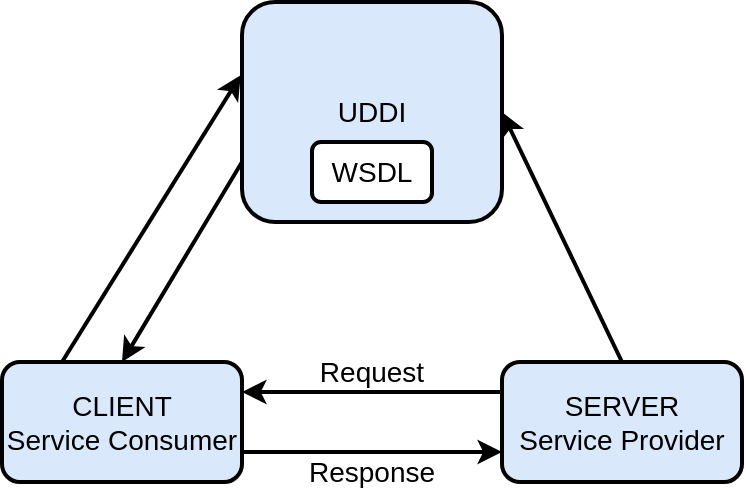 <mxfile version="21.0.2" type="device"><diagram name="Page-1" id="vr2OUX_7Qn2mk34QxgKS"><mxGraphModel dx="794" dy="434" grid="1" gridSize="10" guides="1" tooltips="1" connect="1" arrows="1" fold="1" page="1" pageScale="1" pageWidth="850" pageHeight="1100" math="0" shadow="0"><root><mxCell id="0"/><mxCell id="1" parent="0"/><mxCell id="ttAXF-z6e8pffiAoPrgu-1" value="&lt;font style=&quot;font-size: 14px;&quot;&gt;CLIENT&lt;br&gt;Service Consumer&lt;/font&gt;" style="rounded=1;whiteSpace=wrap;html=1;strokeWidth=2;fillColor=#dae8fc;strokeColor=#000000;" vertex="1" parent="1"><mxGeometry x="360" y="340" width="120" height="60" as="geometry"/></mxCell><mxCell id="ttAXF-z6e8pffiAoPrgu-2" value="&lt;font style=&quot;font-size: 14px;&quot;&gt;SERVER&lt;br&gt;Service Provider&lt;/font&gt;" style="rounded=1;whiteSpace=wrap;html=1;strokeWidth=2;fillColor=#dae8fc;strokeColor=#000000;" vertex="1" parent="1"><mxGeometry x="610" y="340" width="120" height="60" as="geometry"/></mxCell><mxCell id="ttAXF-z6e8pffiAoPrgu-3" value="&lt;span style=&quot;font-size: 14px;&quot;&gt;UDDI&lt;/span&gt;" style="rounded=1;whiteSpace=wrap;html=1;strokeWidth=2;fillColor=#dae8fc;strokeColor=#000000;" vertex="1" parent="1"><mxGeometry x="480" y="160" width="130" height="110" as="geometry"/></mxCell><mxCell id="ttAXF-z6e8pffiAoPrgu-7" value="&lt;font style=&quot;font-size: 14px;&quot;&gt;WSDL&lt;/font&gt;" style="rounded=1;whiteSpace=wrap;html=1;strokeWidth=2;" vertex="1" parent="1"><mxGeometry x="515" y="230" width="60" height="30" as="geometry"/></mxCell><mxCell id="ttAXF-z6e8pffiAoPrgu-8" value="" style="endArrow=classic;html=1;rounded=0;entryX=1;entryY=0.25;entryDx=0;entryDy=0;exitX=0;exitY=0.25;exitDx=0;exitDy=0;strokeWidth=2;" edge="1" parent="1" source="ttAXF-z6e8pffiAoPrgu-2" target="ttAXF-z6e8pffiAoPrgu-1"><mxGeometry width="50" height="50" relative="1" as="geometry"><mxPoint x="350" y="280" as="sourcePoint"/><mxPoint x="400" y="230" as="targetPoint"/></mxGeometry></mxCell><mxCell id="ttAXF-z6e8pffiAoPrgu-9" value="" style="endArrow=classic;html=1;rounded=0;entryX=0;entryY=0.75;entryDx=0;entryDy=0;exitX=1;exitY=0.75;exitDx=0;exitDy=0;strokeWidth=2;" edge="1" parent="1" source="ttAXF-z6e8pffiAoPrgu-1" target="ttAXF-z6e8pffiAoPrgu-2"><mxGeometry width="50" height="50" relative="1" as="geometry"><mxPoint x="620" y="365" as="sourcePoint"/><mxPoint x="490" y="365" as="targetPoint"/></mxGeometry></mxCell><mxCell id="ttAXF-z6e8pffiAoPrgu-10" value="" style="endArrow=classic;html=1;rounded=0;entryX=1;entryY=0.5;entryDx=0;entryDy=0;exitX=0.5;exitY=0;exitDx=0;exitDy=0;strokeWidth=2;" edge="1" parent="1" source="ttAXF-z6e8pffiAoPrgu-2" target="ttAXF-z6e8pffiAoPrgu-3"><mxGeometry width="50" height="50" relative="1" as="geometry"><mxPoint x="750" y="240" as="sourcePoint"/><mxPoint x="620" y="240" as="targetPoint"/></mxGeometry></mxCell><mxCell id="ttAXF-z6e8pffiAoPrgu-11" value="" style="endArrow=classic;html=1;rounded=0;strokeWidth=2;entryX=-0.005;entryY=0.333;entryDx=0;entryDy=0;entryPerimeter=0;exitX=0.25;exitY=0;exitDx=0;exitDy=0;" edge="1" parent="1" source="ttAXF-z6e8pffiAoPrgu-1" target="ttAXF-z6e8pffiAoPrgu-3"><mxGeometry width="50" height="50" relative="1" as="geometry"><mxPoint x="350" y="280" as="sourcePoint"/><mxPoint x="400" y="230" as="targetPoint"/></mxGeometry></mxCell><mxCell id="ttAXF-z6e8pffiAoPrgu-12" value="" style="endArrow=classic;html=1;rounded=0;strokeWidth=2;entryX=0.5;entryY=0;entryDx=0;entryDy=0;" edge="1" parent="1" target="ttAXF-z6e8pffiAoPrgu-1"><mxGeometry width="50" height="50" relative="1" as="geometry"><mxPoint x="480" y="240" as="sourcePoint"/><mxPoint x="489" y="207" as="targetPoint"/></mxGeometry></mxCell><mxCell id="ttAXF-z6e8pffiAoPrgu-13" value="&lt;font style=&quot;font-size: 14px;&quot;&gt;Request&lt;/font&gt;" style="text;html=1;strokeColor=none;fillColor=none;align=center;verticalAlign=middle;whiteSpace=wrap;rounded=0;" vertex="1" parent="1"><mxGeometry x="505" y="330" width="80" height="30" as="geometry"/></mxCell><mxCell id="ttAXF-z6e8pffiAoPrgu-15" value="&lt;font style=&quot;font-size: 14px;&quot;&gt;Response&lt;/font&gt;" style="text;html=1;strokeColor=none;fillColor=none;align=center;verticalAlign=middle;whiteSpace=wrap;rounded=0;" vertex="1" parent="1"><mxGeometry x="505" y="380" width="80" height="30" as="geometry"/></mxCell></root></mxGraphModel></diagram></mxfile>
